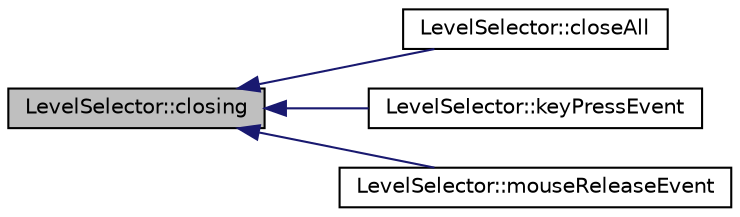 digraph G
{
  edge [fontname="Helvetica",fontsize="10",labelfontname="Helvetica",labelfontsize="10"];
  node [fontname="Helvetica",fontsize="10",shape=record];
  rankdir="LR";
  Node1 [label="LevelSelector::closing",height=0.2,width=0.4,color="black", fillcolor="grey75", style="filled" fontcolor="black"];
  Node1 -> Node2 [dir="back",color="midnightblue",fontsize="10",style="solid",fontname="Helvetica"];
  Node2 [label="LevelSelector::closeAll",height=0.2,width=0.4,color="black", fillcolor="white", style="filled",URL="$classLevelSelector.html#a4b5c5156c72e2e3ff7098986c42b5164"];
  Node1 -> Node3 [dir="back",color="midnightblue",fontsize="10",style="solid",fontname="Helvetica"];
  Node3 [label="LevelSelector::keyPressEvent",height=0.2,width=0.4,color="black", fillcolor="white", style="filled",URL="$classLevelSelector.html#a8ac683da93c961a72ea621196f64c264"];
  Node1 -> Node4 [dir="back",color="midnightblue",fontsize="10",style="solid",fontname="Helvetica"];
  Node4 [label="LevelSelector::mouseReleaseEvent",height=0.2,width=0.4,color="black", fillcolor="white", style="filled",URL="$classLevelSelector.html#abc9ece82743fb91bc1a9eceaded6366d"];
}
